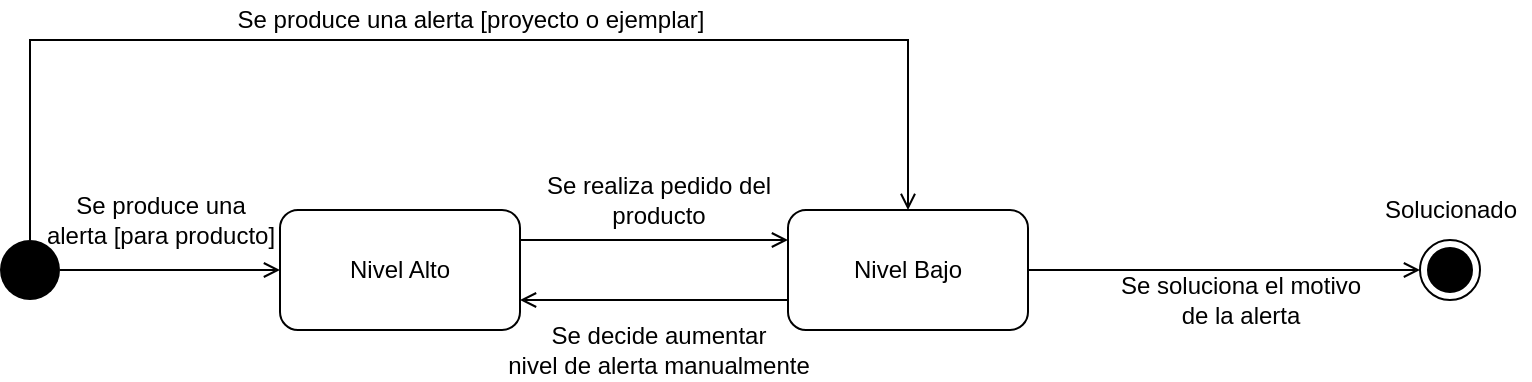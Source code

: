 <mxfile version="13.10.6" type="google"><diagram id="QMmm5WgK5KT6wJqJGk8y" name="Page-1"><mxGraphModel dx="898" dy="482" grid="1" gridSize="10" guides="1" tooltips="1" connect="1" arrows="1" fold="1" page="1" pageScale="1" pageWidth="827" pageHeight="1169" math="0" shadow="0"><root><mxCell id="0"/><mxCell id="1" parent="0"/><mxCell id="OBZk60wkVJkGcXneAQmh-17" style="edgeStyle=orthogonalEdgeStyle;rounded=0;orthogonalLoop=1;jettySize=auto;html=1;exitX=0.5;exitY=0;exitDx=0;exitDy=0;endArrow=open;endFill=0;" edge="1" parent="1" source="OBZk60wkVJkGcXneAQmh-2" target="OBZk60wkVJkGcXneAQmh-12"><mxGeometry relative="1" as="geometry"><mxPoint x="480" y="20" as="targetPoint"/><Array as="points"><mxPoint x="35" y="140"/><mxPoint x="474" y="140"/></Array></mxGeometry></mxCell><mxCell id="OBZk60wkVJkGcXneAQmh-18" style="edgeStyle=orthogonalEdgeStyle;rounded=0;orthogonalLoop=1;jettySize=auto;html=1;entryX=0;entryY=0.5;entryDx=0;entryDy=0;endArrow=open;endFill=0;" edge="1" parent="1" source="OBZk60wkVJkGcXneAQmh-2" target="OBZk60wkVJkGcXneAQmh-9"><mxGeometry relative="1" as="geometry"/></mxCell><mxCell id="OBZk60wkVJkGcXneAQmh-2" value="" style="ellipse;fillColor=#000000;strokeColor=none;" vertex="1" parent="1"><mxGeometry x="20" y="240" width="30" height="30" as="geometry"/></mxCell><mxCell id="OBZk60wkVJkGcXneAQmh-3" value="" style="ellipse;html=1;shape=endState;fillColor=#000000;strokeColor=#000000;" vertex="1" parent="1"><mxGeometry x="730" y="240" width="30" height="30" as="geometry"/></mxCell><mxCell id="OBZk60wkVJkGcXneAQmh-4" value="Se produce una&lt;br&gt;alerta [para producto]" style="text;html=1;align=center;verticalAlign=middle;resizable=0;points=[];autosize=1;" vertex="1" parent="1"><mxGeometry x="35" y="215" width="130" height="30" as="geometry"/></mxCell><mxCell id="OBZk60wkVJkGcXneAQmh-5" value="Solucionado" style="text;html=1;align=center;verticalAlign=middle;resizable=0;points=[];autosize=1;" vertex="1" parent="1"><mxGeometry x="705" y="215" width="80" height="20" as="geometry"/></mxCell><mxCell id="OBZk60wkVJkGcXneAQmh-6" value="Se soluciona el motivo&lt;br&gt;de la alerta" style="text;html=1;align=center;verticalAlign=middle;resizable=0;points=[];autosize=1;" vertex="1" parent="1"><mxGeometry x="570" y="255" width="140" height="30" as="geometry"/></mxCell><mxCell id="OBZk60wkVJkGcXneAQmh-7" style="rounded=0;orthogonalLoop=1;jettySize=auto;html=1;exitX=1;exitY=0.25;exitDx=0;exitDy=0;entryX=0;entryY=0.25;entryDx=0;entryDy=0;endArrow=open;endFill=0;" edge="1" parent="1" source="OBZk60wkVJkGcXneAQmh-9" target="OBZk60wkVJkGcXneAQmh-12"><mxGeometry relative="1" as="geometry"/></mxCell><mxCell id="OBZk60wkVJkGcXneAQmh-9" value="Nivel Alto" style="rounded=1;whiteSpace=wrap;html=1;" vertex="1" parent="1"><mxGeometry x="160" y="225" width="120" height="60" as="geometry"/></mxCell><mxCell id="OBZk60wkVJkGcXneAQmh-10" style="edgeStyle=orthogonalEdgeStyle;rounded=0;orthogonalLoop=1;jettySize=auto;html=1;exitX=1;exitY=0.5;exitDx=0;exitDy=0;entryX=0;entryY=0.5;entryDx=0;entryDy=0;endArrow=open;endFill=0;" edge="1" parent="1" source="OBZk60wkVJkGcXneAQmh-12" target="OBZk60wkVJkGcXneAQmh-3"><mxGeometry relative="1" as="geometry"/></mxCell><mxCell id="OBZk60wkVJkGcXneAQmh-11" style="edgeStyle=orthogonalEdgeStyle;rounded=0;orthogonalLoop=1;jettySize=auto;html=1;exitX=0;exitY=0.75;exitDx=0;exitDy=0;entryX=1;entryY=0.75;entryDx=0;entryDy=0;endArrow=open;endFill=0;" edge="1" parent="1" source="OBZk60wkVJkGcXneAQmh-12" target="OBZk60wkVJkGcXneAQmh-9"><mxGeometry relative="1" as="geometry"/></mxCell><mxCell id="OBZk60wkVJkGcXneAQmh-12" value="Nivel Bajo" style="rounded=1;whiteSpace=wrap;html=1;" vertex="1" parent="1"><mxGeometry x="414" y="225" width="120" height="60" as="geometry"/></mxCell><mxCell id="OBZk60wkVJkGcXneAQmh-13" value="Se realiza pedido del&lt;br&gt;producto" style="text;html=1;align=center;verticalAlign=middle;resizable=0;points=[];autosize=1;" vertex="1" parent="1"><mxGeometry x="284" y="205" width="130" height="30" as="geometry"/></mxCell><mxCell id="OBZk60wkVJkGcXneAQmh-14" value="Se decide aumentar&lt;br&gt;nivel de alerta manualmente" style="text;html=1;align=center;verticalAlign=middle;resizable=0;points=[];autosize=1;" vertex="1" parent="1"><mxGeometry x="264" y="280" width="170" height="30" as="geometry"/></mxCell><mxCell id="OBZk60wkVJkGcXneAQmh-19" value="Se produce una alerta [proyecto o ejemplar]" style="text;html=1;align=center;verticalAlign=middle;resizable=0;points=[];autosize=1;" vertex="1" parent="1"><mxGeometry x="130" y="120" width="250" height="20" as="geometry"/></mxCell></root></mxGraphModel></diagram></mxfile>